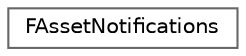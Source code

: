 digraph "Graphical Class Hierarchy"
{
 // INTERACTIVE_SVG=YES
 // LATEX_PDF_SIZE
  bgcolor="transparent";
  edge [fontname=Helvetica,fontsize=10,labelfontname=Helvetica,labelfontsize=10];
  node [fontname=Helvetica,fontsize=10,shape=box,height=0.2,width=0.4];
  rankdir="LR";
  Node0 [id="Node000000",label="FAssetNotifications",height=0.2,width=0.4,color="grey40", fillcolor="white", style="filled",URL="$df/d8d/classFAssetNotifications.html",tooltip=" "];
}
